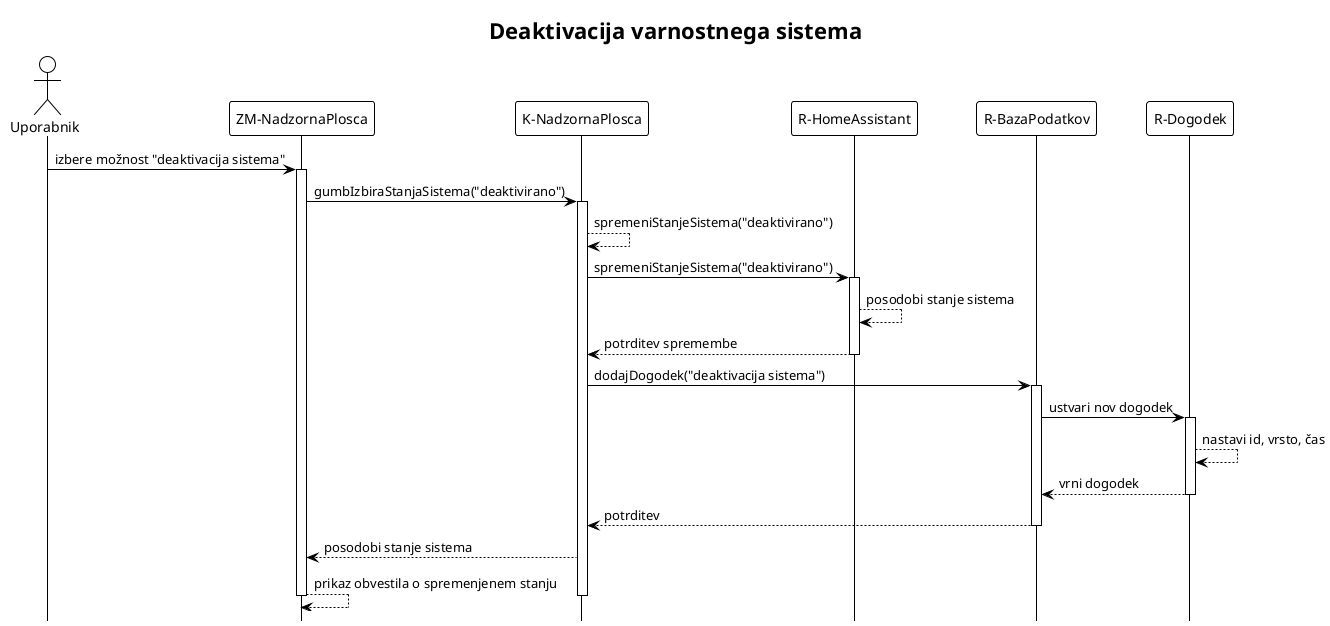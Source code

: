 @startuml DZ_DeaktivacijaVarnostnegaSistema
!theme plain
hide footbox

title Deaktivacija varnostnega sistema

actor Uporabnik

Uporabnik -> "ZM-NadzornaPlosca": izbere možnost "deaktivacija sistema"
activate "ZM-NadzornaPlosca"

"ZM-NadzornaPlosca" -> "K-NadzornaPlosca": gumbIzbiraStanjaSistema("deaktivirano")
activate "K-NadzornaPlosca"

"K-NadzornaPlosca" --> "K-NadzornaPlosca": spremeniStanjeSistema("deaktivirano")
"K-NadzornaPlosca" -> "R-HomeAssistant": spremeniStanjeSistema("deaktivirano")
activate "R-HomeAssistant"

"R-HomeAssistant" --> "R-HomeAssistant": posodobi stanje sistema
"R-HomeAssistant" --> "K-NadzornaPlosca": potrditev spremembe
deactivate "R-HomeAssistant"

"K-NadzornaPlosca" -> "R-BazaPodatkov": dodajDogodek("deaktivacija sistema")
activate "R-BazaPodatkov"
"R-BazaPodatkov" -> "R-Dogodek": ustvari nov dogodek
activate "R-Dogodek"
"R-Dogodek" --> "R-Dogodek": nastavi id, vrsto, čas
"R-Dogodek" --> "R-BazaPodatkov": vrni dogodek
deactivate "R-Dogodek"
"R-BazaPodatkov" --> "K-NadzornaPlosca": potrditev
deactivate "R-BazaPodatkov"

"K-NadzornaPlosca" --> "ZM-NadzornaPlosca": posodobi stanje sistema
"ZM-NadzornaPlosca" --> "ZM-NadzornaPlosca": prikaz obvestila o spremenjenem stanju

deactivate "K-NadzornaPlosca"
deactivate "ZM-NadzornaPlosca"

@enduml